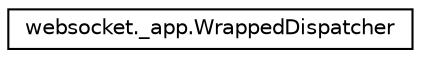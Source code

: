 digraph "Graphical Class Hierarchy"
{
 // LATEX_PDF_SIZE
  edge [fontname="Helvetica",fontsize="10",labelfontname="Helvetica",labelfontsize="10"];
  node [fontname="Helvetica",fontsize="10",shape=record];
  rankdir="LR";
  Node0 [label="websocket._app.WrappedDispatcher",height=0.2,width=0.4,color="black", fillcolor="white", style="filled",URL="$classwebsocket_1_1__app_1_1WrappedDispatcher.html",tooltip=" "];
}
